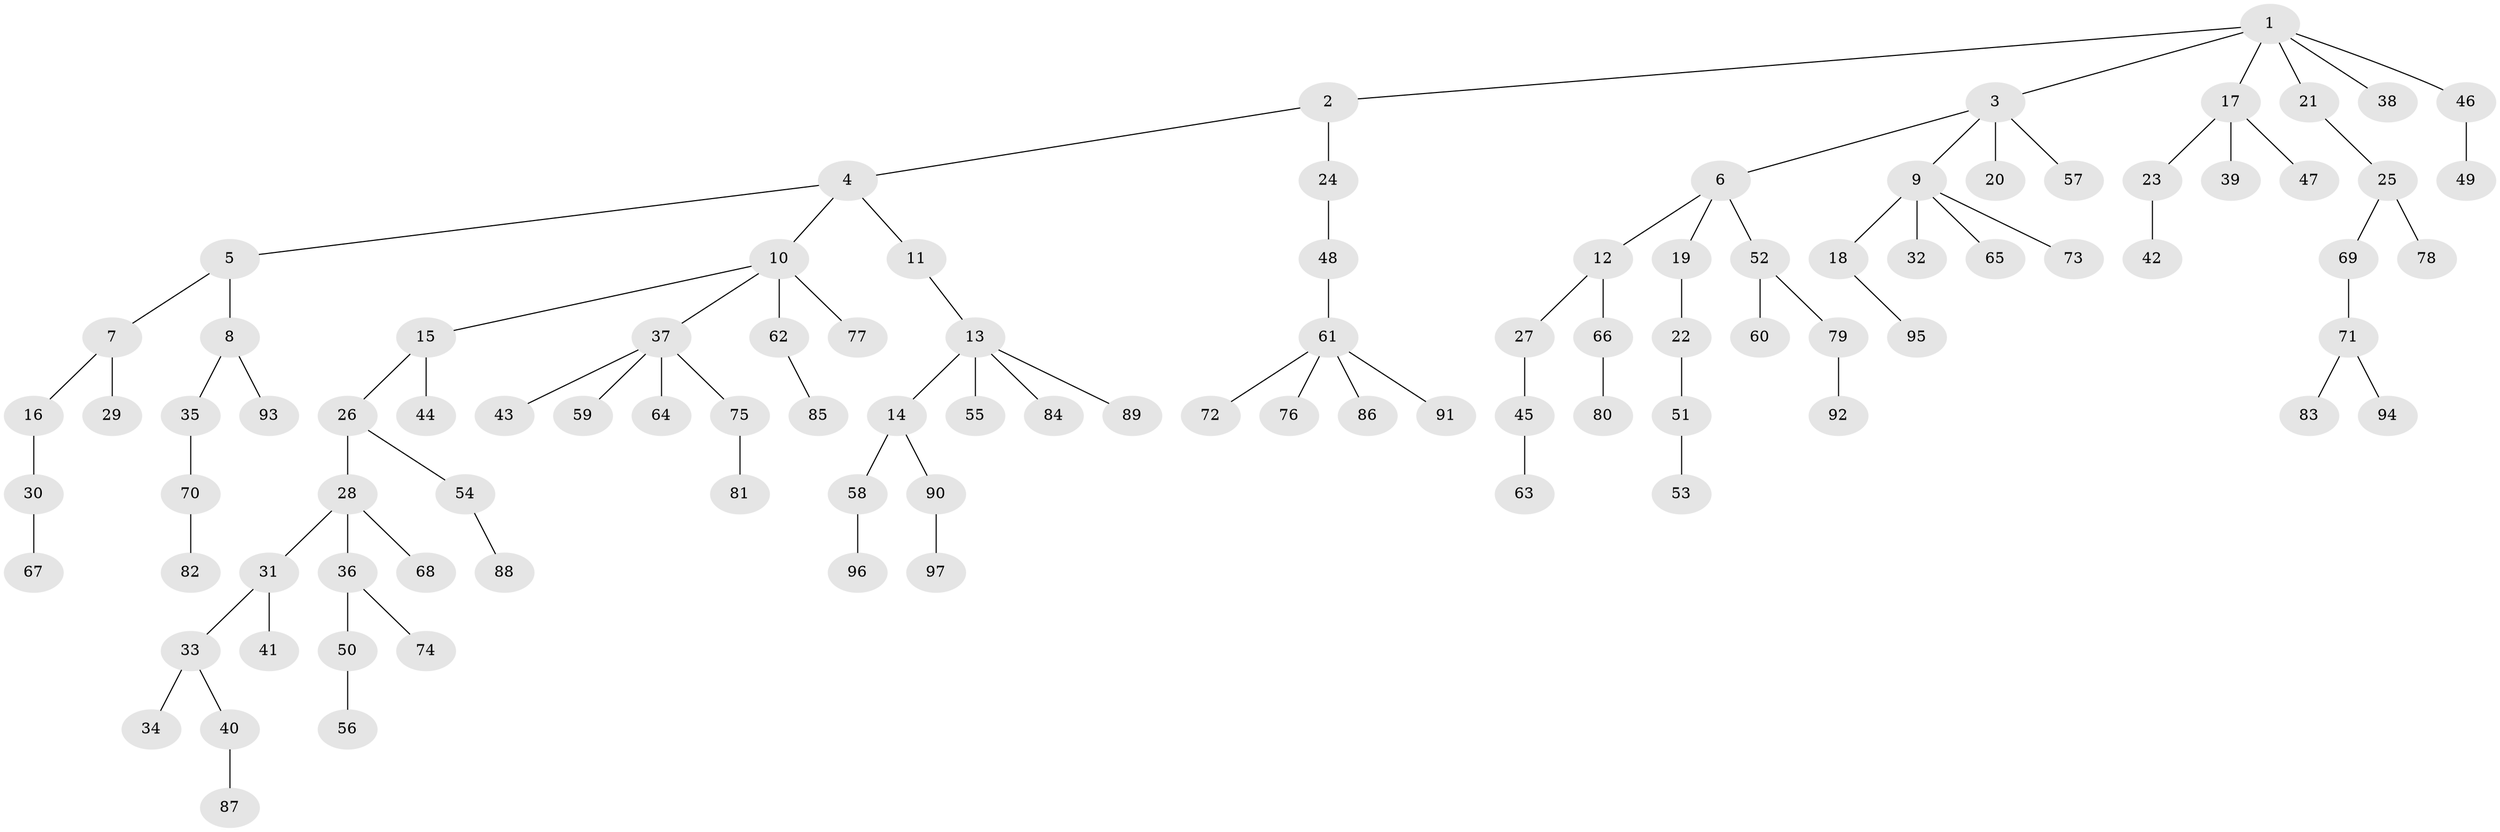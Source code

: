 // coarse degree distribution, {9: 0.015151515151515152, 5: 0.045454545454545456, 4: 0.07575757575757576, 2: 0.18181818181818182, 3: 0.09090909090909091, 6: 0.015151515151515152, 1: 0.5757575757575758}
// Generated by graph-tools (version 1.1) at 2025/52/02/27/25 19:52:11]
// undirected, 97 vertices, 96 edges
graph export_dot {
graph [start="1"]
  node [color=gray90,style=filled];
  1;
  2;
  3;
  4;
  5;
  6;
  7;
  8;
  9;
  10;
  11;
  12;
  13;
  14;
  15;
  16;
  17;
  18;
  19;
  20;
  21;
  22;
  23;
  24;
  25;
  26;
  27;
  28;
  29;
  30;
  31;
  32;
  33;
  34;
  35;
  36;
  37;
  38;
  39;
  40;
  41;
  42;
  43;
  44;
  45;
  46;
  47;
  48;
  49;
  50;
  51;
  52;
  53;
  54;
  55;
  56;
  57;
  58;
  59;
  60;
  61;
  62;
  63;
  64;
  65;
  66;
  67;
  68;
  69;
  70;
  71;
  72;
  73;
  74;
  75;
  76;
  77;
  78;
  79;
  80;
  81;
  82;
  83;
  84;
  85;
  86;
  87;
  88;
  89;
  90;
  91;
  92;
  93;
  94;
  95;
  96;
  97;
  1 -- 2;
  1 -- 3;
  1 -- 17;
  1 -- 21;
  1 -- 38;
  1 -- 46;
  2 -- 4;
  2 -- 24;
  3 -- 6;
  3 -- 9;
  3 -- 20;
  3 -- 57;
  4 -- 5;
  4 -- 10;
  4 -- 11;
  5 -- 7;
  5 -- 8;
  6 -- 12;
  6 -- 19;
  6 -- 52;
  7 -- 16;
  7 -- 29;
  8 -- 35;
  8 -- 93;
  9 -- 18;
  9 -- 32;
  9 -- 65;
  9 -- 73;
  10 -- 15;
  10 -- 37;
  10 -- 62;
  10 -- 77;
  11 -- 13;
  12 -- 27;
  12 -- 66;
  13 -- 14;
  13 -- 55;
  13 -- 84;
  13 -- 89;
  14 -- 58;
  14 -- 90;
  15 -- 26;
  15 -- 44;
  16 -- 30;
  17 -- 23;
  17 -- 39;
  17 -- 47;
  18 -- 95;
  19 -- 22;
  21 -- 25;
  22 -- 51;
  23 -- 42;
  24 -- 48;
  25 -- 69;
  25 -- 78;
  26 -- 28;
  26 -- 54;
  27 -- 45;
  28 -- 31;
  28 -- 36;
  28 -- 68;
  30 -- 67;
  31 -- 33;
  31 -- 41;
  33 -- 34;
  33 -- 40;
  35 -- 70;
  36 -- 50;
  36 -- 74;
  37 -- 43;
  37 -- 59;
  37 -- 64;
  37 -- 75;
  40 -- 87;
  45 -- 63;
  46 -- 49;
  48 -- 61;
  50 -- 56;
  51 -- 53;
  52 -- 60;
  52 -- 79;
  54 -- 88;
  58 -- 96;
  61 -- 72;
  61 -- 76;
  61 -- 86;
  61 -- 91;
  62 -- 85;
  66 -- 80;
  69 -- 71;
  70 -- 82;
  71 -- 83;
  71 -- 94;
  75 -- 81;
  79 -- 92;
  90 -- 97;
}
